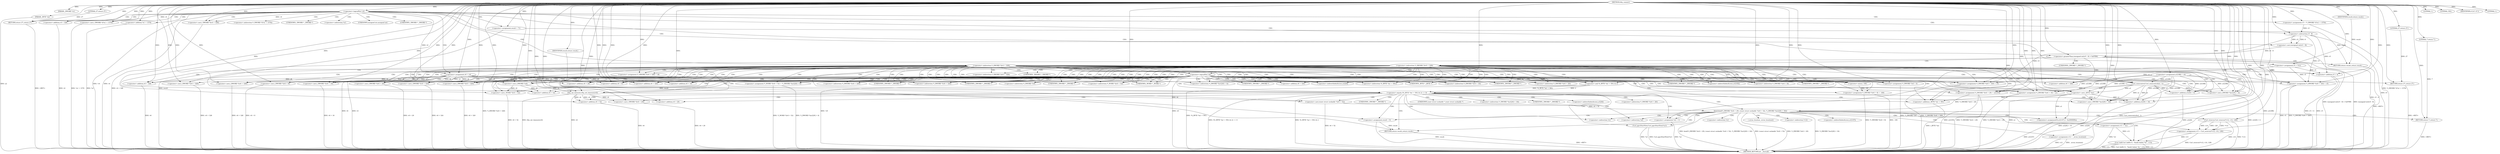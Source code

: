 digraph tftp_connect {  
"1000112" [label = "(METHOD,tftp_connect)" ]
"1000349" [label = "(METHOD_RETURN,int __fastcall)" ]
"1000113" [label = "(PARAM,_DWORD *a1)" ]
"1000114" [label = "(PARAM,_BYTE *a2)" ]
"1000128" [label = "(LITERAL,1,)" ]
"1000129" [label = "(LITERAL,336,)" ]
"1000130" [label = "(<operator>.assignment,a1[188] = v4)" ]
"1000136" [label = "(<operator>.logicalNot,!v4)" ]
"1000138" [label = "(RETURN,return 27;,return 27;)" ]
"1000139" [label = "(LITERAL,27,return 27;)" ]
"1000140" [label = "(<operator>.assignment,v5 = *(_DWORD *)(*a1 + 1576))" ]
"1000143" [label = "(<operator>.cast,(_DWORD *)(*a1 + 1576))" ]
"1000145" [label = "(<operator>.addition,*a1 + 1576)" ]
"1000149" [label = "(<operator>.assignment,v6 = v4)" ]
"1000153" [label = "(IDENTIFIER,v5,if ( v5 ))" ]
"1000155" [label = "(<operator>.assignment,result = 71)" ]
"1000159" [label = "(<operator>.greaterThan,(unsigned int)(v5 - 8) > 0xFFB0)" ]
"1000160" [label = "(<operator>.cast,(unsigned int)(v5 - 8))" ]
"1000162" [label = "(<operator>.subtraction,v5 - 8)" ]
"1000166" [label = "(RETURN,return result;,return result;)" ]
"1000167" [label = "(IDENTIFIER,result,return result;)" ]
"1000170" [label = "(<operator>.cast,(_DWORD *)(v6 + 328))" ]
"1000172" [label = "(<operator>.addition,v6 + 328)" ]
"1000178" [label = "(<operator>.assignment,v5 = 512)" ]
"1000183" [label = "(<operator>.cast,(_DWORD *)(v4 + 328))" ]
"1000185" [label = "(<operator>.addition,v4 + 328)" ]
"1000190" [label = "(LITERAL,1,)" ]
"1000191" [label = "(<operator>.addition,v5 + 4)" ]
"1000194" [label = "(<operator>.assignment,*(_DWORD *)(v6 + 328) = v8)" ]
"1000196" [label = "(<operator>.cast,(_DWORD *)(v6 + 328))" ]
"1000198" [label = "(<operator>.addition,v6 + 328)" ]
"1000203" [label = "(<operator>.logicalNot,!v8)" ]
"1000205" [label = "(RETURN,return 27;,return 27;)" ]
"1000206" [label = "(LITERAL,27,return 27;)" ]
"1000209" [label = "(Curl_conncontrol,Curl_conncontrol(a1, 1))" ]
"1000212" [label = "(<operator>.assignment,*(_DWORD *)(v6 + 16) = a1)" ]
"1000214" [label = "(<operator>.cast,(_DWORD *)(v6 + 16))" ]
"1000216" [label = "(<operator>.addition,v6 + 16)" ]
"1000220" [label = "(<operator>.assignment,*(_DWORD *)(v6 + 20) = a1[105])" ]
"1000222" [label = "(<operator>.cast,(_DWORD *)(v6 + 20))" ]
"1000224" [label = "(<operator>.addition,v6 + 20)" ]
"1000230" [label = "(<operator>.assignment,*(_DWORD *)(v6 + 8) = -100)" ]
"1000232" [label = "(<operator>.cast,(_DWORD *)(v6 + 8))" ]
"1000234" [label = "(<operator>.addition,v6 + 8)" ]
"1000237" [label = "(<operator>.minus,-100)" ]
"1000239" [label = "(<operator>.assignment,*(_DWORD *)(v6 + 320) = v5)" ]
"1000241" [label = "(<operator>.cast,(_DWORD *)(v6 + 320))" ]
"1000243" [label = "(<operator>.addition,v6 + 320)" ]
"1000247" [label = "(<operator>.assignment,*(_DWORD *)(v6 + 324) = v5)" ]
"1000249" [label = "(<operator>.cast,(_DWORD *)(v6 + 324))" ]
"1000251" [label = "(<operator>.addition,v6 + 324)" ]
"1000255" [label = "(<operator>.assignment,*(_DWORD *)v6 = 0)" ]
"1000257" [label = "(<operator>.cast,(_DWORD *)v6)" ]
"1000261" [label = "(<operator>.assignment,*(_WORD *)(v6 + 52) = *(_DWORD *)(a1[20] + 4))" ]
"1000263" [label = "(<operator>.cast,(_WORD *)(v6 + 52))" ]
"1000265" [label = "(<operator>.addition,v6 + 52)" ]
"1000269" [label = "(<operator>.cast,(_DWORD *)(a1[20] + 4))" ]
"1000271" [label = "(<operator>.addition,a1[20] + 4)" ]
"1000276" [label = "(tftp_set_timeouts,tftp_set_timeouts(v6))" ]
"1000279" [label = "(<operator>.equals,(*((_BYTE *)a1 + 591) & 2) == 0)" ]
"1000280" [label = "(<operator>.and,*((_BYTE *)a1 + 591) & 2)" ]
"1000282" [label = "(<operator>.addition,(_BYTE *)a1 + 591)" ]
"1000283" [label = "(<operator>.cast,(_BYTE *)a1)" ]
"1000291" [label = "(bind,bind(*(_DWORD *)(v6 + 20), (const struct sockaddr *)(v6 + 52), *(_DWORD *)(a1[20] + 16)))" ]
"1000293" [label = "(<operator>.cast,(_DWORD *)(v6 + 20))" ]
"1000295" [label = "(<operator>.addition,v6 + 20)" ]
"1000298" [label = "(<operator>.cast,(const struct sockaddr *)(v6 + 52))" ]
"1000300" [label = "(<operator>.addition,v6 + 52)" ]
"1000304" [label = "(<operator>.cast,(_DWORD *)(a1[20] + 16))" ]
"1000306" [label = "(<operator>.addition,a1[20] + 16)" ]
"1000312" [label = "(<operator>.assignment,v11 = *a1)" ]
"1000316" [label = "(<operator>.assignment,v12 = _errno_location())" ]
"1000319" [label = "(<operator>.assignment,v13 = Curl_strerror(*v12, v14, 128))" ]
"1000321" [label = "(Curl_strerror,Curl_strerror(*v12, v14, 128))" ]
"1000326" [label = "(Curl_failf,Curl_failf(v11, \"bind() failed; %s\", v13))" ]
"1000330" [label = "(RETURN,return 7;,return 7;)" ]
"1000331" [label = "(LITERAL,7,return 7;)" ]
"1000332" [label = "(<operators>.assignmentOr,a1[147] |= 0x2000000u)" ]
"1000337" [label = "(Curl_pgrsStartNow,Curl_pgrsStartNow(*a1))" ]
"1000340" [label = "(<operator>.assignment,*a2 = 1)" ]
"1000344" [label = "(<operator>.assignment,result = 0)" ]
"1000347" [label = "(RETURN,return result;,return result;)" ]
"1000348" [label = "(IDENTIFIER,result,return result;)" ]
"1000142" [label = "(<operator>.indirection,*(_DWORD *)(*a1 + 1576))" ]
"1000144" [label = "(UNKNOWN,_DWORD *,_DWORD *)" ]
"1000146" [label = "(<operator>.indirection,*a1)" ]
"1000161" [label = "(UNKNOWN,unsigned int,unsigned int)" ]
"1000169" [label = "(<operator>.indirection,*(_DWORD *)(v6 + 328))" ]
"1000171" [label = "(UNKNOWN,_DWORD *,_DWORD *)" ]
"1000182" [label = "(<operator>.indirection,*(_DWORD *)(v4 + 328))" ]
"1000184" [label = "(UNKNOWN,_DWORD *,_DWORD *)" ]
"1000195" [label = "(<operator>.indirection,*(_DWORD *)(v6 + 328))" ]
"1000197" [label = "(UNKNOWN,_DWORD *,_DWORD *)" ]
"1000213" [label = "(<operator>.indirection,*(_DWORD *)(v6 + 16))" ]
"1000215" [label = "(UNKNOWN,_DWORD *,_DWORD *)" ]
"1000221" [label = "(<operator>.indirection,*(_DWORD *)(v6 + 20))" ]
"1000223" [label = "(UNKNOWN,_DWORD *,_DWORD *)" ]
"1000227" [label = "(<operator>.indirectIndexAccess,a1[105])" ]
"1000231" [label = "(<operator>.indirection,*(_DWORD *)(v6 + 8))" ]
"1000233" [label = "(UNKNOWN,_DWORD *,_DWORD *)" ]
"1000240" [label = "(<operator>.indirection,*(_DWORD *)(v6 + 320))" ]
"1000242" [label = "(UNKNOWN,_DWORD *,_DWORD *)" ]
"1000248" [label = "(<operator>.indirection,*(_DWORD *)(v6 + 324))" ]
"1000250" [label = "(UNKNOWN,_DWORD *,_DWORD *)" ]
"1000256" [label = "(<operator>.indirection,*(_DWORD *)v6)" ]
"1000258" [label = "(UNKNOWN,_DWORD *,_DWORD *)" ]
"1000262" [label = "(<operator>.indirection,*(_WORD *)(v6 + 52))" ]
"1000264" [label = "(UNKNOWN,_WORD *,_WORD *)" ]
"1000268" [label = "(<operator>.indirection,*(_DWORD *)(a1[20] + 4))" ]
"1000270" [label = "(UNKNOWN,_DWORD *,_DWORD *)" ]
"1000272" [label = "(<operator>.indirectIndexAccess,a1[20])" ]
"1000281" [label = "(<operator>.indirection,*((_BYTE *)a1 + 591))" ]
"1000284" [label = "(UNKNOWN,_BYTE *,_BYTE *)" ]
"1000292" [label = "(<operator>.indirection,*(_DWORD *)(v6 + 20))" ]
"1000294" [label = "(UNKNOWN,_DWORD *,_DWORD *)" ]
"1000299" [label = "(UNKNOWN,const struct sockaddr *,const struct sockaddr *)" ]
"1000303" [label = "(<operator>.indirection,*(_DWORD *)(a1[20] + 16))" ]
"1000305" [label = "(UNKNOWN,_DWORD *,_DWORD *)" ]
"1000307" [label = "(<operator>.indirectIndexAccess,a1[20])" ]
"1000314" [label = "(<operator>.indirection,*a1)" ]
"1000318" [label = "(_errno_location,_errno_location())" ]
"1000322" [label = "(<operator>.indirection,*v12)" ]
"1000333" [label = "(<operator>.indirectIndexAccess,a1[147])" ]
"1000338" [label = "(<operator>.indirection,*a1)" ]
"1000341" [label = "(<operator>.indirection,*a2)" ]
  "1000138" -> "1000349"  [ label = "DDG: <RET>"] 
  "1000205" -> "1000349"  [ label = "DDG: <RET>"] 
  "1000166" -> "1000349"  [ label = "DDG: <RET>"] 
  "1000214" -> "1000349"  [ label = "DDG: v6 + 16"] 
  "1000326" -> "1000349"  [ label = "DDG: v11"] 
  "1000136" -> "1000349"  [ label = "DDG: !v4"] 
  "1000241" -> "1000349"  [ label = "DDG: v6 + 320"] 
  "1000293" -> "1000349"  [ label = "DDG: v6 + 20"] 
  "1000191" -> "1000349"  [ label = "DDG: v5 + 4"] 
  "1000306" -> "1000349"  [ label = "DDG: a1[20]"] 
  "1000321" -> "1000349"  [ label = "DDG: *v12"] 
  "1000198" -> "1000349"  [ label = "DDG: v6"] 
  "1000162" -> "1000349"  [ label = "DDG: v5"] 
  "1000203" -> "1000349"  [ label = "DDG: !v8"] 
  "1000319" -> "1000349"  [ label = "DDG: Curl_strerror(*v12, v14, 128)"] 
  "1000337" -> "1000349"  [ label = "DDG: Curl_pgrsStartNow(*a1)"] 
  "1000263" -> "1000349"  [ label = "DDG: v6 + 52"] 
  "1000140" -> "1000349"  [ label = "DDG: *(_DWORD *)(*a1 + 1576)"] 
  "1000212" -> "1000349"  [ label = "DDG: *(_DWORD *)(v6 + 16)"] 
  "1000220" -> "1000349"  [ label = "DDG: *(_DWORD *)(v6 + 20)"] 
  "1000232" -> "1000349"  [ label = "DDG: v6 + 8"] 
  "1000255" -> "1000349"  [ label = "DDG: *(_DWORD *)v6"] 
  "1000136" -> "1000349"  [ label = "DDG: v4"] 
  "1000291" -> "1000349"  [ label = "DDG: (const struct sockaddr *)(v6 + 52)"] 
  "1000271" -> "1000349"  [ label = "DDG: a1[20]"] 
  "1000282" -> "1000349"  [ label = "DDG: (_BYTE *)a1"] 
  "1000300" -> "1000349"  [ label = "DDG: v6"] 
  "1000220" -> "1000349"  [ label = "DDG: a1[105]"] 
  "1000340" -> "1000349"  [ label = "DDG: *a2"] 
  "1000261" -> "1000349"  [ label = "DDG: *(_DWORD *)(a1[20] + 4)"] 
  "1000291" -> "1000349"  [ label = "DDG: *(_DWORD *)(v6 + 20)"] 
  "1000222" -> "1000349"  [ label = "DDG: v6 + 20"] 
  "1000149" -> "1000349"  [ label = "DDG: v6"] 
  "1000344" -> "1000349"  [ label = "DDG: result"] 
  "1000203" -> "1000349"  [ label = "DDG: v8"] 
  "1000230" -> "1000349"  [ label = "DDG: -100"] 
  "1000276" -> "1000349"  [ label = "DDG: v6"] 
  "1000269" -> "1000349"  [ label = "DDG: a1[20] + 4"] 
  "1000159" -> "1000349"  [ label = "DDG: (unsigned int)(v5 - 8) > 0xFFB0"] 
  "1000183" -> "1000349"  [ label = "DDG: v4 + 328"] 
  "1000279" -> "1000349"  [ label = "DDG: (*((_BYTE *)a1 + 591) & 2) == 0"] 
  "1000130" -> "1000349"  [ label = "DDG: a1[188]"] 
  "1000312" -> "1000349"  [ label = "DDG: *a1"] 
  "1000247" -> "1000349"  [ label = "DDG: *(_DWORD *)(v6 + 324)"] 
  "1000291" -> "1000349"  [ label = "DDG: bind(*(_DWORD *)(v6 + 20), (const struct sockaddr *)(v6 + 52), *(_DWORD *)(a1[20] + 16))"] 
  "1000291" -> "1000349"  [ label = "DDG: *(_DWORD *)(a1[20] + 16)"] 
  "1000230" -> "1000349"  [ label = "DDG: *(_DWORD *)(v6 + 8)"] 
  "1000196" -> "1000349"  [ label = "DDG: v6 + 328"] 
  "1000316" -> "1000349"  [ label = "DDG: v12"] 
  "1000209" -> "1000349"  [ label = "DDG: Curl_conncontrol(a1, 1)"] 
  "1000280" -> "1000349"  [ label = "DDG: *((_BYTE *)a1 + 591)"] 
  "1000191" -> "1000349"  [ label = "DDG: v5"] 
  "1000279" -> "1000349"  [ label = "DDG: *((_BYTE *)a1 + 591) & 2"] 
  "1000155" -> "1000349"  [ label = "DDG: result"] 
  "1000304" -> "1000349"  [ label = "DDG: a1[20] + 16"] 
  "1000298" -> "1000349"  [ label = "DDG: v6 + 52"] 
  "1000326" -> "1000349"  [ label = "DDG: v13"] 
  "1000114" -> "1000349"  [ label = "DDG: a2"] 
  "1000143" -> "1000349"  [ label = "DDG: *a1 + 1576"] 
  "1000159" -> "1000349"  [ label = "DDG: (unsigned int)(v5 - 8)"] 
  "1000247" -> "1000349"  [ label = "DDG: v5"] 
  "1000194" -> "1000349"  [ label = "DDG: *(_DWORD *)(v6 + 328)"] 
  "1000316" -> "1000349"  [ label = "DDG: _errno_location()"] 
  "1000261" -> "1000349"  [ label = "DDG: *(_WORD *)(v6 + 52)"] 
  "1000326" -> "1000349"  [ label = "DDG: Curl_failf(v11, \"bind() failed; %s\", v13)"] 
  "1000276" -> "1000349"  [ label = "DDG: tftp_set_timeouts(v6)"] 
  "1000170" -> "1000349"  [ label = "DDG: v6 + 328"] 
  "1000145" -> "1000349"  [ label = "DDG: *a1"] 
  "1000239" -> "1000349"  [ label = "DDG: *(_DWORD *)(v6 + 320)"] 
  "1000321" -> "1000349"  [ label = "DDG: v14"] 
  "1000337" -> "1000349"  [ label = "DDG: *a1"] 
  "1000283" -> "1000349"  [ label = "DDG: a1"] 
  "1000160" -> "1000349"  [ label = "DDG: v5 - 8"] 
  "1000149" -> "1000349"  [ label = "DDG: v4"] 
  "1000185" -> "1000349"  [ label = "DDG: v4"] 
  "1000249" -> "1000349"  [ label = "DDG: v6 + 324"] 
  "1000332" -> "1000349"  [ label = "DDG: a1[147]"] 
  "1000330" -> "1000349"  [ label = "DDG: <RET>"] 
  "1000347" -> "1000349"  [ label = "DDG: <RET>"] 
  "1000112" -> "1000113"  [ label = "DDG: "] 
  "1000112" -> "1000114"  [ label = "DDG: "] 
  "1000112" -> "1000128"  [ label = "DDG: "] 
  "1000112" -> "1000129"  [ label = "DDG: "] 
  "1000112" -> "1000130"  [ label = "DDG: "] 
  "1000112" -> "1000136"  [ label = "DDG: "] 
  "1000139" -> "1000138"  [ label = "DDG: 27"] 
  "1000112" -> "1000138"  [ label = "DDG: "] 
  "1000112" -> "1000139"  [ label = "DDG: "] 
  "1000112" -> "1000140"  [ label = "DDG: "] 
  "1000112" -> "1000143"  [ label = "DDG: "] 
  "1000112" -> "1000145"  [ label = "DDG: "] 
  "1000136" -> "1000149"  [ label = "DDG: v4"] 
  "1000112" -> "1000149"  [ label = "DDG: "] 
  "1000112" -> "1000153"  [ label = "DDG: "] 
  "1000112" -> "1000155"  [ label = "DDG: "] 
  "1000160" -> "1000159"  [ label = "DDG: v5 - 8"] 
  "1000162" -> "1000160"  [ label = "DDG: v5"] 
  "1000162" -> "1000160"  [ label = "DDG: 8"] 
  "1000140" -> "1000162"  [ label = "DDG: v5"] 
  "1000112" -> "1000162"  [ label = "DDG: "] 
  "1000112" -> "1000159"  [ label = "DDG: "] 
  "1000167" -> "1000166"  [ label = "DDG: result"] 
  "1000155" -> "1000166"  [ label = "DDG: result"] 
  "1000112" -> "1000167"  [ label = "DDG: "] 
  "1000149" -> "1000170"  [ label = "DDG: v6"] 
  "1000112" -> "1000170"  [ label = "DDG: "] 
  "1000149" -> "1000172"  [ label = "DDG: v6"] 
  "1000112" -> "1000172"  [ label = "DDG: "] 
  "1000112" -> "1000178"  [ label = "DDG: "] 
  "1000112" -> "1000183"  [ label = "DDG: "] 
  "1000136" -> "1000183"  [ label = "DDG: v4"] 
  "1000112" -> "1000185"  [ label = "DDG: "] 
  "1000136" -> "1000185"  [ label = "DDG: v4"] 
  "1000112" -> "1000190"  [ label = "DDG: "] 
  "1000162" -> "1000191"  [ label = "DDG: v5"] 
  "1000178" -> "1000191"  [ label = "DDG: v5"] 
  "1000112" -> "1000191"  [ label = "DDG: "] 
  "1000112" -> "1000194"  [ label = "DDG: "] 
  "1000149" -> "1000196"  [ label = "DDG: v6"] 
  "1000112" -> "1000196"  [ label = "DDG: "] 
  "1000149" -> "1000198"  [ label = "DDG: v6"] 
  "1000112" -> "1000198"  [ label = "DDG: "] 
  "1000112" -> "1000203"  [ label = "DDG: "] 
  "1000206" -> "1000205"  [ label = "DDG: 27"] 
  "1000112" -> "1000205"  [ label = "DDG: "] 
  "1000112" -> "1000206"  [ label = "DDG: "] 
  "1000130" -> "1000209"  [ label = "DDG: a1[188]"] 
  "1000112" -> "1000209"  [ label = "DDG: "] 
  "1000130" -> "1000212"  [ label = "DDG: a1[188]"] 
  "1000209" -> "1000212"  [ label = "DDG: a1"] 
  "1000112" -> "1000212"  [ label = "DDG: "] 
  "1000149" -> "1000214"  [ label = "DDG: v6"] 
  "1000112" -> "1000214"  [ label = "DDG: "] 
  "1000149" -> "1000216"  [ label = "DDG: v6"] 
  "1000112" -> "1000216"  [ label = "DDG: "] 
  "1000130" -> "1000220"  [ label = "DDG: a1[188]"] 
  "1000209" -> "1000220"  [ label = "DDG: a1"] 
  "1000112" -> "1000220"  [ label = "DDG: "] 
  "1000112" -> "1000222"  [ label = "DDG: "] 
  "1000149" -> "1000222"  [ label = "DDG: v6"] 
  "1000112" -> "1000224"  [ label = "DDG: "] 
  "1000149" -> "1000224"  [ label = "DDG: v6"] 
  "1000237" -> "1000230"  [ label = "DDG: 100"] 
  "1000112" -> "1000232"  [ label = "DDG: "] 
  "1000149" -> "1000232"  [ label = "DDG: v6"] 
  "1000112" -> "1000234"  [ label = "DDG: "] 
  "1000149" -> "1000234"  [ label = "DDG: v6"] 
  "1000112" -> "1000237"  [ label = "DDG: "] 
  "1000162" -> "1000239"  [ label = "DDG: v5"] 
  "1000178" -> "1000239"  [ label = "DDG: v5"] 
  "1000112" -> "1000239"  [ label = "DDG: "] 
  "1000112" -> "1000241"  [ label = "DDG: "] 
  "1000149" -> "1000241"  [ label = "DDG: v6"] 
  "1000112" -> "1000243"  [ label = "DDG: "] 
  "1000149" -> "1000243"  [ label = "DDG: v6"] 
  "1000112" -> "1000247"  [ label = "DDG: "] 
  "1000162" -> "1000247"  [ label = "DDG: v5"] 
  "1000178" -> "1000247"  [ label = "DDG: v5"] 
  "1000112" -> "1000249"  [ label = "DDG: "] 
  "1000149" -> "1000249"  [ label = "DDG: v6"] 
  "1000112" -> "1000251"  [ label = "DDG: "] 
  "1000149" -> "1000251"  [ label = "DDG: v6"] 
  "1000112" -> "1000255"  [ label = "DDG: "] 
  "1000112" -> "1000257"  [ label = "DDG: "] 
  "1000149" -> "1000257"  [ label = "DDG: v6"] 
  "1000257" -> "1000263"  [ label = "DDG: v6"] 
  "1000112" -> "1000263"  [ label = "DDG: "] 
  "1000257" -> "1000265"  [ label = "DDG: v6"] 
  "1000112" -> "1000265"  [ label = "DDG: "] 
  "1000130" -> "1000269"  [ label = "DDG: a1[188]"] 
  "1000209" -> "1000269"  [ label = "DDG: a1"] 
  "1000112" -> "1000269"  [ label = "DDG: "] 
  "1000130" -> "1000271"  [ label = "DDG: a1[188]"] 
  "1000209" -> "1000271"  [ label = "DDG: a1"] 
  "1000112" -> "1000271"  [ label = "DDG: "] 
  "1000112" -> "1000276"  [ label = "DDG: "] 
  "1000257" -> "1000276"  [ label = "DDG: v6"] 
  "1000280" -> "1000279"  [ label = "DDG: *((_BYTE *)a1 + 591)"] 
  "1000280" -> "1000279"  [ label = "DDG: 2"] 
  "1000283" -> "1000282"  [ label = "DDG: a1"] 
  "1000130" -> "1000283"  [ label = "DDG: a1[188]"] 
  "1000112" -> "1000283"  [ label = "DDG: "] 
  "1000209" -> "1000283"  [ label = "DDG: a1"] 
  "1000112" -> "1000282"  [ label = "DDG: "] 
  "1000112" -> "1000280"  [ label = "DDG: "] 
  "1000112" -> "1000279"  [ label = "DDG: "] 
  "1000220" -> "1000291"  [ label = "DDG: *(_DWORD *)(v6 + 20)"] 
  "1000276" -> "1000293"  [ label = "DDG: v6"] 
  "1000112" -> "1000293"  [ label = "DDG: "] 
  "1000276" -> "1000295"  [ label = "DDG: v6"] 
  "1000112" -> "1000295"  [ label = "DDG: "] 
  "1000298" -> "1000291"  [ label = "DDG: v6 + 52"] 
  "1000112" -> "1000298"  [ label = "DDG: "] 
  "1000276" -> "1000298"  [ label = "DDG: v6"] 
  "1000112" -> "1000300"  [ label = "DDG: "] 
  "1000276" -> "1000300"  [ label = "DDG: v6"] 
  "1000283" -> "1000304"  [ label = "DDG: a1"] 
  "1000130" -> "1000304"  [ label = "DDG: a1[188]"] 
  "1000209" -> "1000304"  [ label = "DDG: a1"] 
  "1000112" -> "1000304"  [ label = "DDG: "] 
  "1000283" -> "1000306"  [ label = "DDG: a1"] 
  "1000130" -> "1000306"  [ label = "DDG: a1[188]"] 
  "1000209" -> "1000306"  [ label = "DDG: a1"] 
  "1000112" -> "1000306"  [ label = "DDG: "] 
  "1000112" -> "1000312"  [ label = "DDG: "] 
  "1000112" -> "1000316"  [ label = "DDG: "] 
  "1000321" -> "1000319"  [ label = "DDG: *v12"] 
  "1000321" -> "1000319"  [ label = "DDG: v14"] 
  "1000321" -> "1000319"  [ label = "DDG: 128"] 
  "1000112" -> "1000319"  [ label = "DDG: "] 
  "1000112" -> "1000321"  [ label = "DDG: "] 
  "1000312" -> "1000326"  [ label = "DDG: v11"] 
  "1000112" -> "1000326"  [ label = "DDG: "] 
  "1000319" -> "1000326"  [ label = "DDG: v13"] 
  "1000331" -> "1000330"  [ label = "DDG: 7"] 
  "1000112" -> "1000330"  [ label = "DDG: "] 
  "1000112" -> "1000331"  [ label = "DDG: "] 
  "1000112" -> "1000332"  [ label = "DDG: "] 
  "1000283" -> "1000332"  [ label = "DDG: a1"] 
  "1000112" -> "1000340"  [ label = "DDG: "] 
  "1000112" -> "1000344"  [ label = "DDG: "] 
  "1000348" -> "1000347"  [ label = "DDG: result"] 
  "1000344" -> "1000347"  [ label = "DDG: result"] 
  "1000112" -> "1000348"  [ label = "DDG: "] 
  "1000136" -> "1000144"  [ label = "CDG: "] 
  "1000136" -> "1000143"  [ label = "CDG: "] 
  "1000136" -> "1000142"  [ label = "CDG: "] 
  "1000136" -> "1000140"  [ label = "CDG: "] 
  "1000136" -> "1000138"  [ label = "CDG: "] 
  "1000136" -> "1000149"  [ label = "CDG: "] 
  "1000136" -> "1000146"  [ label = "CDG: "] 
  "1000136" -> "1000145"  [ label = "CDG: "] 
  "1000136" -> "1000160"  [ label = "CDG: "] 
  "1000136" -> "1000159"  [ label = "CDG: "] 
  "1000136" -> "1000155"  [ label = "CDG: "] 
  "1000136" -> "1000162"  [ label = "CDG: "] 
  "1000136" -> "1000161"  [ label = "CDG: "] 
  "1000136" -> "1000185"  [ label = "CDG: "] 
  "1000136" -> "1000184"  [ label = "CDG: "] 
  "1000136" -> "1000183"  [ label = "CDG: "] 
  "1000136" -> "1000182"  [ label = "CDG: "] 
  "1000136" -> "1000178"  [ label = "CDG: "] 
  "1000159" -> "1000172"  [ label = "CDG: "] 
  "1000159" -> "1000171"  [ label = "CDG: "] 
  "1000159" -> "1000170"  [ label = "CDG: "] 
  "1000159" -> "1000169"  [ label = "CDG: "] 
  "1000159" -> "1000166"  [ label = "CDG: "] 
  "1000169" -> "1000191"  [ label = "CDG: "] 
  "1000169" -> "1000203"  [ label = "CDG: "] 
  "1000169" -> "1000198"  [ label = "CDG: "] 
  "1000169" -> "1000197"  [ label = "CDG: "] 
  "1000169" -> "1000196"  [ label = "CDG: "] 
  "1000169" -> "1000195"  [ label = "CDG: "] 
  "1000169" -> "1000194"  [ label = "CDG: "] 
  "1000169" -> "1000224"  [ label = "CDG: "] 
  "1000169" -> "1000223"  [ label = "CDG: "] 
  "1000169" -> "1000222"  [ label = "CDG: "] 
  "1000169" -> "1000221"  [ label = "CDG: "] 
  "1000169" -> "1000220"  [ label = "CDG: "] 
  "1000169" -> "1000216"  [ label = "CDG: "] 
  "1000169" -> "1000215"  [ label = "CDG: "] 
  "1000169" -> "1000214"  [ label = "CDG: "] 
  "1000169" -> "1000213"  [ label = "CDG: "] 
  "1000169" -> "1000212"  [ label = "CDG: "] 
  "1000169" -> "1000209"  [ label = "CDG: "] 
  "1000169" -> "1000240"  [ label = "CDG: "] 
  "1000169" -> "1000239"  [ label = "CDG: "] 
  "1000169" -> "1000237"  [ label = "CDG: "] 
  "1000169" -> "1000234"  [ label = "CDG: "] 
  "1000169" -> "1000233"  [ label = "CDG: "] 
  "1000169" -> "1000232"  [ label = "CDG: "] 
  "1000169" -> "1000231"  [ label = "CDG: "] 
  "1000169" -> "1000230"  [ label = "CDG: "] 
  "1000169" -> "1000227"  [ label = "CDG: "] 
  "1000169" -> "1000256"  [ label = "CDG: "] 
  "1000169" -> "1000255"  [ label = "CDG: "] 
  "1000169" -> "1000251"  [ label = "CDG: "] 
  "1000169" -> "1000250"  [ label = "CDG: "] 
  "1000169" -> "1000249"  [ label = "CDG: "] 
  "1000169" -> "1000248"  [ label = "CDG: "] 
  "1000169" -> "1000247"  [ label = "CDG: "] 
  "1000169" -> "1000243"  [ label = "CDG: "] 
  "1000169" -> "1000242"  [ label = "CDG: "] 
  "1000169" -> "1000241"  [ label = "CDG: "] 
  "1000169" -> "1000272"  [ label = "CDG: "] 
  "1000169" -> "1000271"  [ label = "CDG: "] 
  "1000169" -> "1000270"  [ label = "CDG: "] 
  "1000169" -> "1000269"  [ label = "CDG: "] 
  "1000169" -> "1000268"  [ label = "CDG: "] 
  "1000169" -> "1000265"  [ label = "CDG: "] 
  "1000169" -> "1000264"  [ label = "CDG: "] 
  "1000169" -> "1000263"  [ label = "CDG: "] 
  "1000169" -> "1000262"  [ label = "CDG: "] 
  "1000169" -> "1000261"  [ label = "CDG: "] 
  "1000169" -> "1000258"  [ label = "CDG: "] 
  "1000169" -> "1000257"  [ label = "CDG: "] 
  "1000169" -> "1000284"  [ label = "CDG: "] 
  "1000169" -> "1000283"  [ label = "CDG: "] 
  "1000169" -> "1000282"  [ label = "CDG: "] 
  "1000169" -> "1000281"  [ label = "CDG: "] 
  "1000169" -> "1000280"  [ label = "CDG: "] 
  "1000169" -> "1000279"  [ label = "CDG: "] 
  "1000169" -> "1000276"  [ label = "CDG: "] 
  "1000182" -> "1000191"  [ label = "CDG: "] 
  "1000182" -> "1000203"  [ label = "CDG: "] 
  "1000182" -> "1000198"  [ label = "CDG: "] 
  "1000182" -> "1000197"  [ label = "CDG: "] 
  "1000182" -> "1000196"  [ label = "CDG: "] 
  "1000182" -> "1000195"  [ label = "CDG: "] 
  "1000182" -> "1000194"  [ label = "CDG: "] 
  "1000182" -> "1000224"  [ label = "CDG: "] 
  "1000182" -> "1000223"  [ label = "CDG: "] 
  "1000182" -> "1000222"  [ label = "CDG: "] 
  "1000182" -> "1000221"  [ label = "CDG: "] 
  "1000182" -> "1000220"  [ label = "CDG: "] 
  "1000182" -> "1000216"  [ label = "CDG: "] 
  "1000182" -> "1000215"  [ label = "CDG: "] 
  "1000182" -> "1000214"  [ label = "CDG: "] 
  "1000182" -> "1000213"  [ label = "CDG: "] 
  "1000182" -> "1000212"  [ label = "CDG: "] 
  "1000182" -> "1000209"  [ label = "CDG: "] 
  "1000182" -> "1000240"  [ label = "CDG: "] 
  "1000182" -> "1000239"  [ label = "CDG: "] 
  "1000182" -> "1000237"  [ label = "CDG: "] 
  "1000182" -> "1000234"  [ label = "CDG: "] 
  "1000182" -> "1000233"  [ label = "CDG: "] 
  "1000182" -> "1000232"  [ label = "CDG: "] 
  "1000182" -> "1000231"  [ label = "CDG: "] 
  "1000182" -> "1000230"  [ label = "CDG: "] 
  "1000182" -> "1000227"  [ label = "CDG: "] 
  "1000182" -> "1000256"  [ label = "CDG: "] 
  "1000182" -> "1000255"  [ label = "CDG: "] 
  "1000182" -> "1000251"  [ label = "CDG: "] 
  "1000182" -> "1000250"  [ label = "CDG: "] 
  "1000182" -> "1000249"  [ label = "CDG: "] 
  "1000182" -> "1000248"  [ label = "CDG: "] 
  "1000182" -> "1000247"  [ label = "CDG: "] 
  "1000182" -> "1000243"  [ label = "CDG: "] 
  "1000182" -> "1000242"  [ label = "CDG: "] 
  "1000182" -> "1000241"  [ label = "CDG: "] 
  "1000182" -> "1000272"  [ label = "CDG: "] 
  "1000182" -> "1000271"  [ label = "CDG: "] 
  "1000182" -> "1000270"  [ label = "CDG: "] 
  "1000182" -> "1000269"  [ label = "CDG: "] 
  "1000182" -> "1000268"  [ label = "CDG: "] 
  "1000182" -> "1000265"  [ label = "CDG: "] 
  "1000182" -> "1000264"  [ label = "CDG: "] 
  "1000182" -> "1000263"  [ label = "CDG: "] 
  "1000182" -> "1000262"  [ label = "CDG: "] 
  "1000182" -> "1000261"  [ label = "CDG: "] 
  "1000182" -> "1000258"  [ label = "CDG: "] 
  "1000182" -> "1000257"  [ label = "CDG: "] 
  "1000182" -> "1000284"  [ label = "CDG: "] 
  "1000182" -> "1000283"  [ label = "CDG: "] 
  "1000182" -> "1000282"  [ label = "CDG: "] 
  "1000182" -> "1000281"  [ label = "CDG: "] 
  "1000182" -> "1000280"  [ label = "CDG: "] 
  "1000182" -> "1000279"  [ label = "CDG: "] 
  "1000182" -> "1000276"  [ label = "CDG: "] 
  "1000203" -> "1000205"  [ label = "CDG: "] 
  "1000203" -> "1000224"  [ label = "CDG: "] 
  "1000203" -> "1000223"  [ label = "CDG: "] 
  "1000203" -> "1000222"  [ label = "CDG: "] 
  "1000203" -> "1000221"  [ label = "CDG: "] 
  "1000203" -> "1000220"  [ label = "CDG: "] 
  "1000203" -> "1000216"  [ label = "CDG: "] 
  "1000203" -> "1000215"  [ label = "CDG: "] 
  "1000203" -> "1000214"  [ label = "CDG: "] 
  "1000203" -> "1000213"  [ label = "CDG: "] 
  "1000203" -> "1000212"  [ label = "CDG: "] 
  "1000203" -> "1000209"  [ label = "CDG: "] 
  "1000203" -> "1000240"  [ label = "CDG: "] 
  "1000203" -> "1000239"  [ label = "CDG: "] 
  "1000203" -> "1000237"  [ label = "CDG: "] 
  "1000203" -> "1000234"  [ label = "CDG: "] 
  "1000203" -> "1000233"  [ label = "CDG: "] 
  "1000203" -> "1000232"  [ label = "CDG: "] 
  "1000203" -> "1000231"  [ label = "CDG: "] 
  "1000203" -> "1000230"  [ label = "CDG: "] 
  "1000203" -> "1000227"  [ label = "CDG: "] 
  "1000203" -> "1000256"  [ label = "CDG: "] 
  "1000203" -> "1000255"  [ label = "CDG: "] 
  "1000203" -> "1000251"  [ label = "CDG: "] 
  "1000203" -> "1000250"  [ label = "CDG: "] 
  "1000203" -> "1000249"  [ label = "CDG: "] 
  "1000203" -> "1000248"  [ label = "CDG: "] 
  "1000203" -> "1000247"  [ label = "CDG: "] 
  "1000203" -> "1000243"  [ label = "CDG: "] 
  "1000203" -> "1000242"  [ label = "CDG: "] 
  "1000203" -> "1000241"  [ label = "CDG: "] 
  "1000203" -> "1000272"  [ label = "CDG: "] 
  "1000203" -> "1000271"  [ label = "CDG: "] 
  "1000203" -> "1000270"  [ label = "CDG: "] 
  "1000203" -> "1000269"  [ label = "CDG: "] 
  "1000203" -> "1000268"  [ label = "CDG: "] 
  "1000203" -> "1000265"  [ label = "CDG: "] 
  "1000203" -> "1000264"  [ label = "CDG: "] 
  "1000203" -> "1000263"  [ label = "CDG: "] 
  "1000203" -> "1000262"  [ label = "CDG: "] 
  "1000203" -> "1000261"  [ label = "CDG: "] 
  "1000203" -> "1000258"  [ label = "CDG: "] 
  "1000203" -> "1000257"  [ label = "CDG: "] 
  "1000203" -> "1000284"  [ label = "CDG: "] 
  "1000203" -> "1000283"  [ label = "CDG: "] 
  "1000203" -> "1000282"  [ label = "CDG: "] 
  "1000203" -> "1000281"  [ label = "CDG: "] 
  "1000203" -> "1000280"  [ label = "CDG: "] 
  "1000203" -> "1000279"  [ label = "CDG: "] 
  "1000203" -> "1000276"  [ label = "CDG: "] 
  "1000279" -> "1000304"  [ label = "CDG: "] 
  "1000279" -> "1000303"  [ label = "CDG: "] 
  "1000279" -> "1000300"  [ label = "CDG: "] 
  "1000279" -> "1000299"  [ label = "CDG: "] 
  "1000279" -> "1000298"  [ label = "CDG: "] 
  "1000279" -> "1000295"  [ label = "CDG: "] 
  "1000279" -> "1000294"  [ label = "CDG: "] 
  "1000279" -> "1000293"  [ label = "CDG: "] 
  "1000279" -> "1000292"  [ label = "CDG: "] 
  "1000279" -> "1000291"  [ label = "CDG: "] 
  "1000279" -> "1000307"  [ label = "CDG: "] 
  "1000279" -> "1000306"  [ label = "CDG: "] 
  "1000279" -> "1000305"  [ label = "CDG: "] 
  "1000279" -> "1000347"  [ label = "CDG: "] 
  "1000279" -> "1000344"  [ label = "CDG: "] 
  "1000279" -> "1000341"  [ label = "CDG: "] 
  "1000279" -> "1000340"  [ label = "CDG: "] 
  "1000279" -> "1000338"  [ label = "CDG: "] 
  "1000279" -> "1000337"  [ label = "CDG: "] 
  "1000291" -> "1000319"  [ label = "CDG: "] 
  "1000291" -> "1000318"  [ label = "CDG: "] 
  "1000291" -> "1000316"  [ label = "CDG: "] 
  "1000291" -> "1000314"  [ label = "CDG: "] 
  "1000291" -> "1000312"  [ label = "CDG: "] 
  "1000291" -> "1000333"  [ label = "CDG: "] 
  "1000291" -> "1000332"  [ label = "CDG: "] 
  "1000291" -> "1000330"  [ label = "CDG: "] 
  "1000291" -> "1000326"  [ label = "CDG: "] 
  "1000291" -> "1000322"  [ label = "CDG: "] 
  "1000291" -> "1000321"  [ label = "CDG: "] 
  "1000291" -> "1000347"  [ label = "CDG: "] 
  "1000291" -> "1000344"  [ label = "CDG: "] 
  "1000291" -> "1000341"  [ label = "CDG: "] 
  "1000291" -> "1000340"  [ label = "CDG: "] 
  "1000291" -> "1000338"  [ label = "CDG: "] 
  "1000291" -> "1000337"  [ label = "CDG: "] 
}
